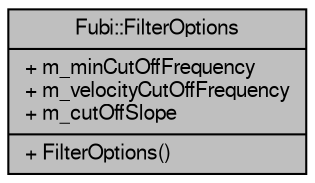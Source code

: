 digraph "Fubi::FilterOptions"
{
  edge [fontname="FreeSans",fontsize="10",labelfontname="FreeSans",labelfontsize="10"];
  node [fontname="FreeSans",fontsize="10",shape=record];
  Node1 [label="{Fubi::FilterOptions\n|+ m_minCutOffFrequency\l+ m_velocityCutOffFrequency\l+ m_cutOffSlope\l|+ FilterOptions()\l}",height=0.2,width=0.4,color="black", fillcolor="grey75", style="filled" fontcolor="black"];
}
